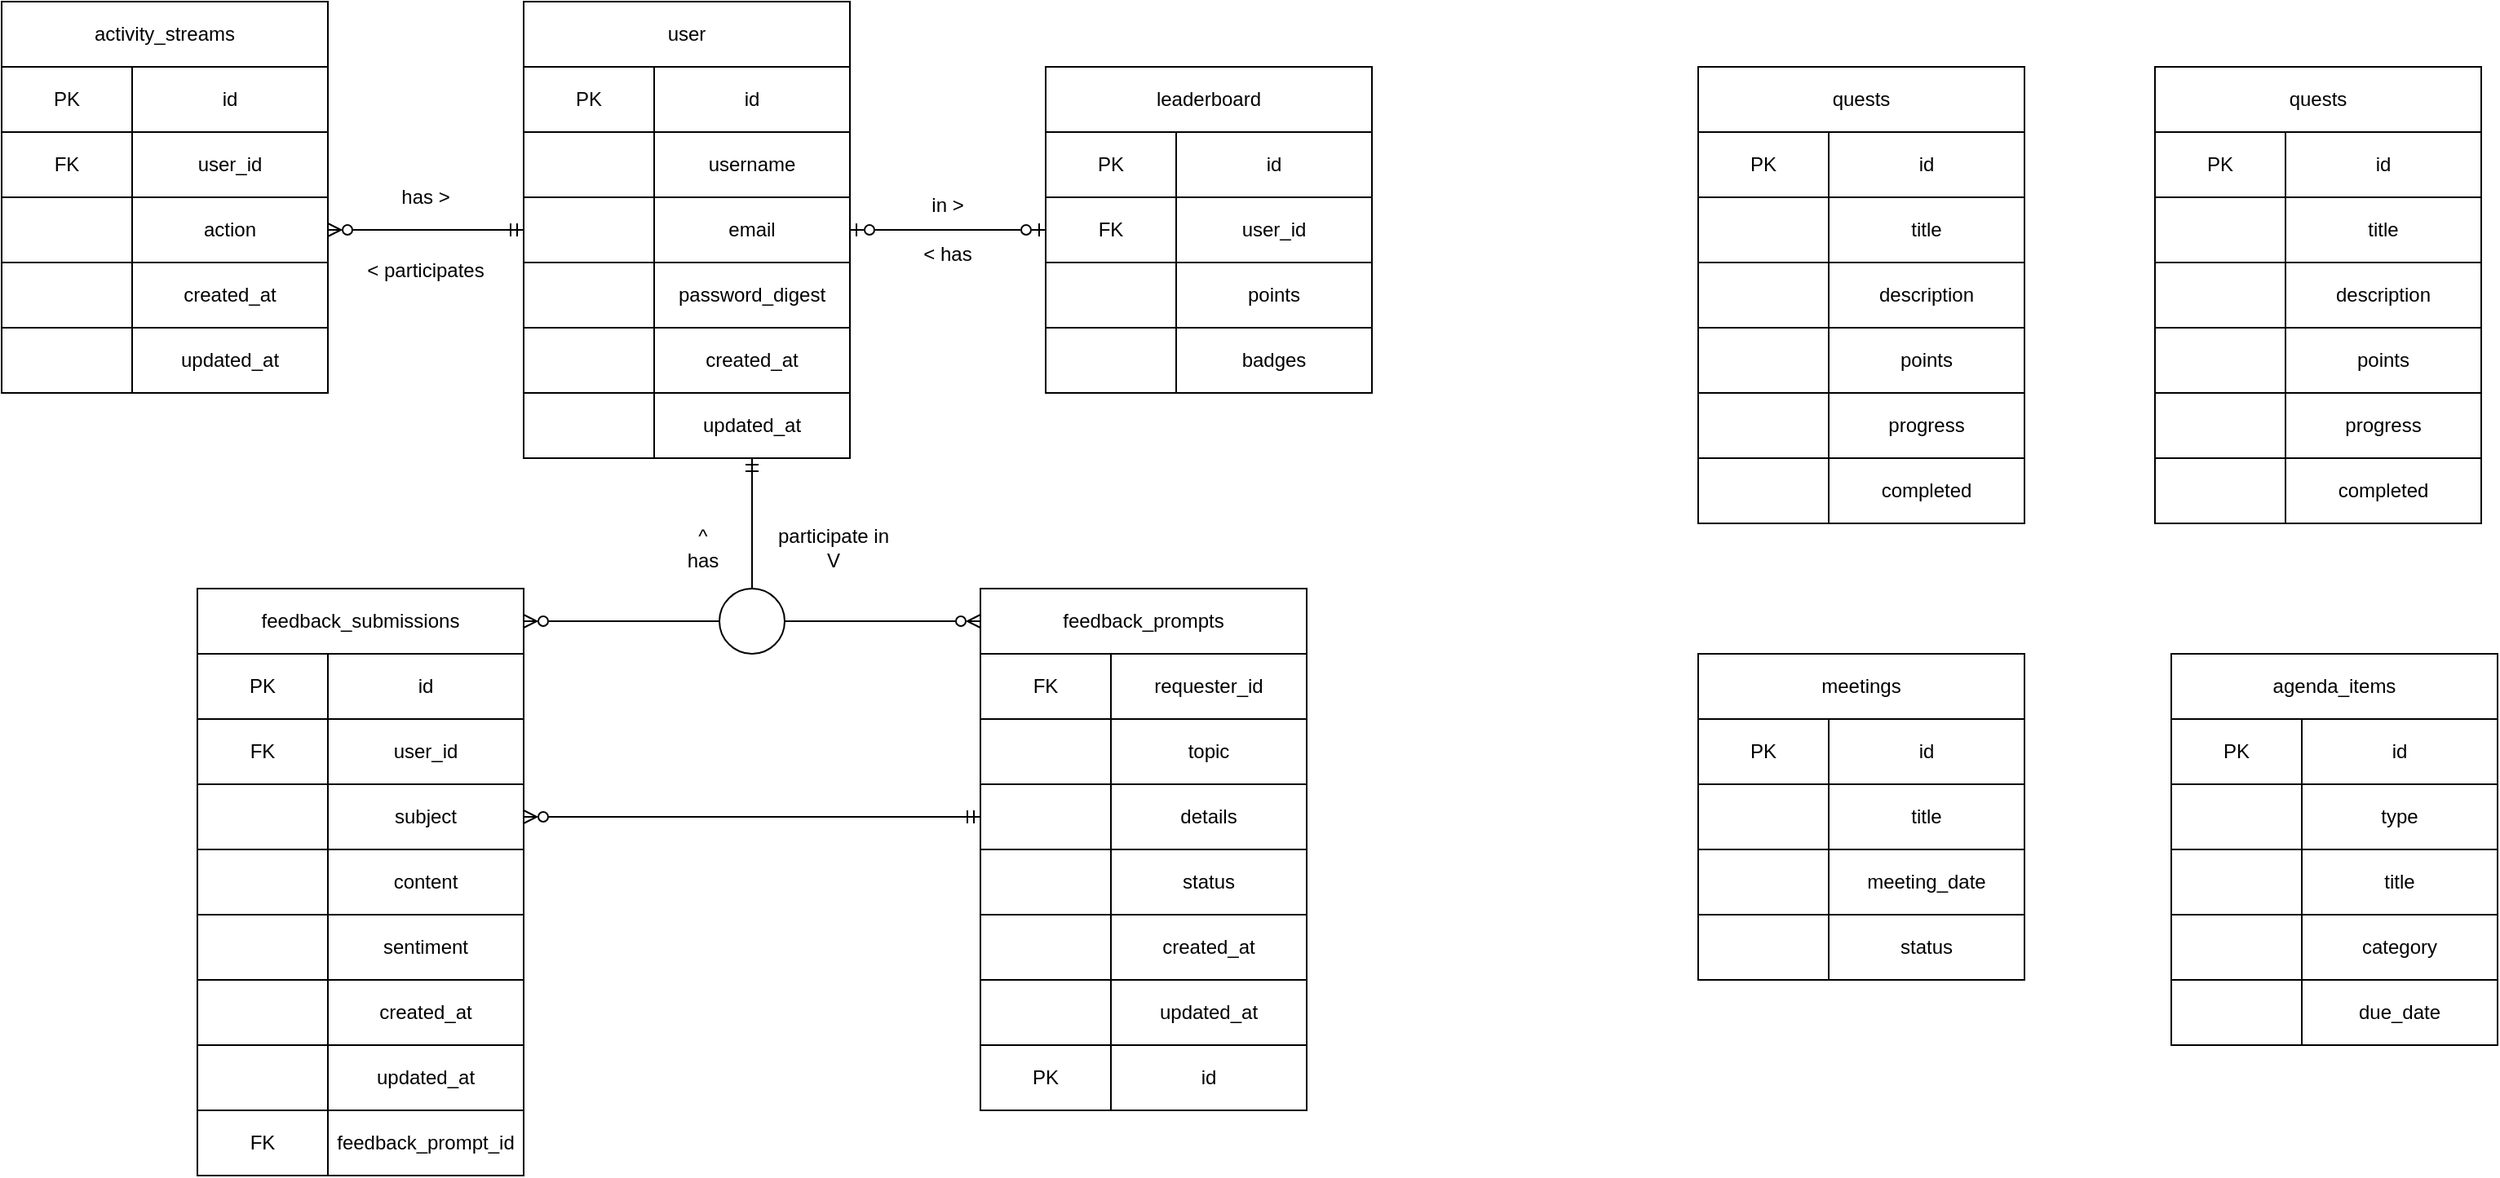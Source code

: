 <mxfile version="28.1.2">
  <diagram name="Page-1" id="oar3WA4TJ04RxiswNMK3">
    <mxGraphModel dx="1426" dy="840" grid="1" gridSize="10" guides="1" tooltips="1" connect="1" arrows="1" fold="1" page="1" pageScale="1" pageWidth="850" pageHeight="1100" math="0" shadow="0">
      <root>
        <mxCell id="0" />
        <mxCell id="1" parent="0" />
        <mxCell id="I2Hw5kMmHwBx__Cgq72a-17" value="" style="group" parent="1" vertex="1" connectable="0">
          <mxGeometry x="320" y="160" width="200" height="280" as="geometry" />
        </mxCell>
        <mxCell id="I2Hw5kMmHwBx__Cgq72a-1" value="user" style="rounded=0;whiteSpace=wrap;html=1;fillColor=none;" parent="I2Hw5kMmHwBx__Cgq72a-17" vertex="1">
          <mxGeometry width="200" height="40" as="geometry" />
        </mxCell>
        <mxCell id="I2Hw5kMmHwBx__Cgq72a-2" value="id" style="rounded=0;whiteSpace=wrap;html=1;fillColor=none;" parent="I2Hw5kMmHwBx__Cgq72a-17" vertex="1">
          <mxGeometry x="80" y="40" width="120" height="40" as="geometry" />
        </mxCell>
        <mxCell id="I2Hw5kMmHwBx__Cgq72a-3" value="username" style="rounded=0;whiteSpace=wrap;html=1;fillColor=none;" parent="I2Hw5kMmHwBx__Cgq72a-17" vertex="1">
          <mxGeometry x="80" y="80" width="120" height="40" as="geometry" />
        </mxCell>
        <mxCell id="I2Hw5kMmHwBx__Cgq72a-4" value="email" style="rounded=0;whiteSpace=wrap;html=1;fillColor=none;" parent="I2Hw5kMmHwBx__Cgq72a-17" vertex="1">
          <mxGeometry x="80" y="120" width="120" height="40" as="geometry" />
        </mxCell>
        <mxCell id="I2Hw5kMmHwBx__Cgq72a-7" value="password_digest" style="rounded=0;whiteSpace=wrap;html=1;fillColor=none;" parent="I2Hw5kMmHwBx__Cgq72a-17" vertex="1">
          <mxGeometry x="80" y="160" width="120" height="40" as="geometry" />
        </mxCell>
        <mxCell id="I2Hw5kMmHwBx__Cgq72a-8" value="created_at" style="rounded=0;whiteSpace=wrap;html=1;fillColor=none;" parent="I2Hw5kMmHwBx__Cgq72a-17" vertex="1">
          <mxGeometry x="80" y="200" width="120" height="40" as="geometry" />
        </mxCell>
        <mxCell id="I2Hw5kMmHwBx__Cgq72a-9" value="updated_at" style="rounded=0;whiteSpace=wrap;html=1;fillColor=none;" parent="I2Hw5kMmHwBx__Cgq72a-17" vertex="1">
          <mxGeometry x="80" y="240" width="120" height="40" as="geometry" />
        </mxCell>
        <mxCell id="I2Hw5kMmHwBx__Cgq72a-11" value="PK" style="rounded=0;whiteSpace=wrap;html=1;fillColor=none;" parent="I2Hw5kMmHwBx__Cgq72a-17" vertex="1">
          <mxGeometry y="40" width="80" height="40" as="geometry" />
        </mxCell>
        <mxCell id="I2Hw5kMmHwBx__Cgq72a-12" value="" style="rounded=0;whiteSpace=wrap;html=1;fillColor=none;" parent="I2Hw5kMmHwBx__Cgq72a-17" vertex="1">
          <mxGeometry y="80" width="80" height="40" as="geometry" />
        </mxCell>
        <mxCell id="I2Hw5kMmHwBx__Cgq72a-13" value="" style="rounded=0;whiteSpace=wrap;html=1;fillColor=none;" parent="I2Hw5kMmHwBx__Cgq72a-17" vertex="1">
          <mxGeometry y="120" width="80" height="40" as="geometry" />
        </mxCell>
        <mxCell id="I2Hw5kMmHwBx__Cgq72a-14" value="" style="rounded=0;whiteSpace=wrap;html=1;fillColor=none;" parent="I2Hw5kMmHwBx__Cgq72a-17" vertex="1">
          <mxGeometry y="160" width="80" height="40" as="geometry" />
        </mxCell>
        <mxCell id="I2Hw5kMmHwBx__Cgq72a-15" value="" style="rounded=0;whiteSpace=wrap;html=1;fillColor=none;" parent="I2Hw5kMmHwBx__Cgq72a-17" vertex="1">
          <mxGeometry y="240" width="80" height="40" as="geometry" />
        </mxCell>
        <mxCell id="I2Hw5kMmHwBx__Cgq72a-16" value="" style="rounded=0;whiteSpace=wrap;html=1;fillColor=none;" parent="I2Hw5kMmHwBx__Cgq72a-17" vertex="1">
          <mxGeometry y="200" width="80" height="40" as="geometry" />
        </mxCell>
        <mxCell id="I2Hw5kMmHwBx__Cgq72a-50" value="" style="group" parent="1" vertex="1" connectable="0">
          <mxGeometry y="160" width="200" height="240" as="geometry" />
        </mxCell>
        <mxCell id="I2Hw5kMmHwBx__Cgq72a-37" value="activity_streams" style="rounded=0;whiteSpace=wrap;html=1;fillColor=none;" parent="I2Hw5kMmHwBx__Cgq72a-50" vertex="1">
          <mxGeometry width="200" height="40" as="geometry" />
        </mxCell>
        <mxCell id="I2Hw5kMmHwBx__Cgq72a-38" value="id" style="rounded=0;whiteSpace=wrap;html=1;fillColor=none;" parent="I2Hw5kMmHwBx__Cgq72a-50" vertex="1">
          <mxGeometry x="80" y="40" width="120" height="40" as="geometry" />
        </mxCell>
        <mxCell id="I2Hw5kMmHwBx__Cgq72a-39" value="user_id" style="rounded=0;whiteSpace=wrap;html=1;fillColor=none;" parent="I2Hw5kMmHwBx__Cgq72a-50" vertex="1">
          <mxGeometry x="80" y="80" width="120" height="40" as="geometry" />
        </mxCell>
        <mxCell id="I2Hw5kMmHwBx__Cgq72a-40" value="action" style="rounded=0;whiteSpace=wrap;html=1;fillColor=none;" parent="I2Hw5kMmHwBx__Cgq72a-50" vertex="1">
          <mxGeometry x="80" y="120" width="120" height="40" as="geometry" />
        </mxCell>
        <mxCell id="I2Hw5kMmHwBx__Cgq72a-42" value="created_at" style="rounded=0;whiteSpace=wrap;html=1;fillColor=none;" parent="I2Hw5kMmHwBx__Cgq72a-50" vertex="1">
          <mxGeometry x="80" y="160" width="120" height="40" as="geometry" />
        </mxCell>
        <mxCell id="I2Hw5kMmHwBx__Cgq72a-43" value="updated_at" style="rounded=0;whiteSpace=wrap;html=1;fillColor=none;" parent="I2Hw5kMmHwBx__Cgq72a-50" vertex="1">
          <mxGeometry x="80" y="200" width="120" height="40" as="geometry" />
        </mxCell>
        <mxCell id="I2Hw5kMmHwBx__Cgq72a-44" value="PK" style="rounded=0;whiteSpace=wrap;html=1;fillColor=none;" parent="I2Hw5kMmHwBx__Cgq72a-50" vertex="1">
          <mxGeometry y="40" width="80" height="40" as="geometry" />
        </mxCell>
        <mxCell id="I2Hw5kMmHwBx__Cgq72a-45" value="FK" style="rounded=0;whiteSpace=wrap;html=1;fillColor=none;" parent="I2Hw5kMmHwBx__Cgq72a-50" vertex="1">
          <mxGeometry y="80" width="80" height="40" as="geometry" />
        </mxCell>
        <mxCell id="I2Hw5kMmHwBx__Cgq72a-46" value="" style="rounded=0;whiteSpace=wrap;html=1;fillColor=none;" parent="I2Hw5kMmHwBx__Cgq72a-50" vertex="1">
          <mxGeometry y="120" width="80" height="40" as="geometry" />
        </mxCell>
        <mxCell id="I2Hw5kMmHwBx__Cgq72a-48" value="" style="rounded=0;whiteSpace=wrap;html=1;fillColor=none;" parent="I2Hw5kMmHwBx__Cgq72a-50" vertex="1">
          <mxGeometry y="200" width="80" height="40" as="geometry" />
        </mxCell>
        <mxCell id="I2Hw5kMmHwBx__Cgq72a-49" value="" style="rounded=0;whiteSpace=wrap;html=1;fillColor=none;" parent="I2Hw5kMmHwBx__Cgq72a-50" vertex="1">
          <mxGeometry y="160" width="80" height="40" as="geometry" />
        </mxCell>
        <mxCell id="I2Hw5kMmHwBx__Cgq72a-63" value="" style="group" parent="1" vertex="1" connectable="0">
          <mxGeometry x="640" y="200" width="200" height="200" as="geometry" />
        </mxCell>
        <mxCell id="I2Hw5kMmHwBx__Cgq72a-52" value="leaderboard" style="rounded=0;whiteSpace=wrap;html=1;fillColor=none;container=0;" parent="I2Hw5kMmHwBx__Cgq72a-63" vertex="1">
          <mxGeometry width="200" height="40" as="geometry" />
        </mxCell>
        <mxCell id="I2Hw5kMmHwBx__Cgq72a-53" value="id" style="rounded=0;whiteSpace=wrap;html=1;fillColor=none;container=0;" parent="I2Hw5kMmHwBx__Cgq72a-63" vertex="1">
          <mxGeometry x="80" y="40" width="120" height="40" as="geometry" />
        </mxCell>
        <mxCell id="I2Hw5kMmHwBx__Cgq72a-54" value="user_id" style="rounded=0;whiteSpace=wrap;html=1;fillColor=none;container=0;" parent="I2Hw5kMmHwBx__Cgq72a-63" vertex="1">
          <mxGeometry x="80" y="80" width="120" height="40" as="geometry" />
        </mxCell>
        <mxCell id="I2Hw5kMmHwBx__Cgq72a-55" value="points" style="rounded=0;whiteSpace=wrap;html=1;fillColor=none;container=0;" parent="I2Hw5kMmHwBx__Cgq72a-63" vertex="1">
          <mxGeometry x="80" y="120" width="120" height="40" as="geometry" />
        </mxCell>
        <mxCell id="I2Hw5kMmHwBx__Cgq72a-56" value="badges" style="rounded=0;whiteSpace=wrap;html=1;fillColor=none;container=0;" parent="I2Hw5kMmHwBx__Cgq72a-63" vertex="1">
          <mxGeometry x="80" y="160" width="120" height="40" as="geometry" />
        </mxCell>
        <mxCell id="I2Hw5kMmHwBx__Cgq72a-58" value="PK" style="rounded=0;whiteSpace=wrap;html=1;fillColor=none;container=0;" parent="I2Hw5kMmHwBx__Cgq72a-63" vertex="1">
          <mxGeometry y="40" width="80" height="40" as="geometry" />
        </mxCell>
        <mxCell id="I2Hw5kMmHwBx__Cgq72a-59" value="FK" style="rounded=0;whiteSpace=wrap;html=1;fillColor=none;container=0;" parent="I2Hw5kMmHwBx__Cgq72a-63" vertex="1">
          <mxGeometry y="80" width="80" height="40" as="geometry" />
        </mxCell>
        <mxCell id="I2Hw5kMmHwBx__Cgq72a-60" value="" style="rounded=0;whiteSpace=wrap;html=1;fillColor=none;container=0;" parent="I2Hw5kMmHwBx__Cgq72a-63" vertex="1">
          <mxGeometry y="120" width="80" height="40" as="geometry" />
        </mxCell>
        <mxCell id="I2Hw5kMmHwBx__Cgq72a-62" value="" style="rounded=0;whiteSpace=wrap;html=1;fillColor=none;container=0;" parent="I2Hw5kMmHwBx__Cgq72a-63" vertex="1">
          <mxGeometry y="160" width="80" height="40" as="geometry" />
        </mxCell>
        <mxCell id="I2Hw5kMmHwBx__Cgq72a-80" value="" style="group" parent="1" vertex="1" connectable="0">
          <mxGeometry x="1040" y="200" width="200" height="280" as="geometry" />
        </mxCell>
        <mxCell id="I2Hw5kMmHwBx__Cgq72a-65" value="quests" style="rounded=0;whiteSpace=wrap;html=1;fillColor=none;container=0;" parent="I2Hw5kMmHwBx__Cgq72a-80" vertex="1">
          <mxGeometry width="200" height="40" as="geometry" />
        </mxCell>
        <mxCell id="I2Hw5kMmHwBx__Cgq72a-66" value="id" style="rounded=0;whiteSpace=wrap;html=1;fillColor=none;container=0;" parent="I2Hw5kMmHwBx__Cgq72a-80" vertex="1">
          <mxGeometry x="80" y="40" width="120" height="40" as="geometry" />
        </mxCell>
        <mxCell id="I2Hw5kMmHwBx__Cgq72a-67" value="title" style="rounded=0;whiteSpace=wrap;html=1;fillColor=none;container=0;" parent="I2Hw5kMmHwBx__Cgq72a-80" vertex="1">
          <mxGeometry x="80" y="80" width="120" height="40" as="geometry" />
        </mxCell>
        <mxCell id="I2Hw5kMmHwBx__Cgq72a-68" value="description" style="rounded=0;whiteSpace=wrap;html=1;fillColor=none;container=0;" parent="I2Hw5kMmHwBx__Cgq72a-80" vertex="1">
          <mxGeometry x="80" y="120" width="120" height="40" as="geometry" />
        </mxCell>
        <mxCell id="I2Hw5kMmHwBx__Cgq72a-69" value="points" style="rounded=0;whiteSpace=wrap;html=1;fillColor=none;container=0;" parent="I2Hw5kMmHwBx__Cgq72a-80" vertex="1">
          <mxGeometry x="80" y="160" width="120" height="40" as="geometry" />
        </mxCell>
        <mxCell id="I2Hw5kMmHwBx__Cgq72a-70" value="PK" style="rounded=0;whiteSpace=wrap;html=1;fillColor=none;container=0;" parent="I2Hw5kMmHwBx__Cgq72a-80" vertex="1">
          <mxGeometry y="40" width="80" height="40" as="geometry" />
        </mxCell>
        <mxCell id="I2Hw5kMmHwBx__Cgq72a-71" value="" style="rounded=0;whiteSpace=wrap;html=1;fillColor=none;container=0;" parent="I2Hw5kMmHwBx__Cgq72a-80" vertex="1">
          <mxGeometry y="80" width="80" height="40" as="geometry" />
        </mxCell>
        <mxCell id="I2Hw5kMmHwBx__Cgq72a-72" value="" style="rounded=0;whiteSpace=wrap;html=1;fillColor=none;container=0;" parent="I2Hw5kMmHwBx__Cgq72a-80" vertex="1">
          <mxGeometry y="120" width="80" height="40" as="geometry" />
        </mxCell>
        <mxCell id="I2Hw5kMmHwBx__Cgq72a-73" value="" style="rounded=0;whiteSpace=wrap;html=1;fillColor=none;container=0;" parent="I2Hw5kMmHwBx__Cgq72a-80" vertex="1">
          <mxGeometry y="160" width="80" height="40" as="geometry" />
        </mxCell>
        <mxCell id="I2Hw5kMmHwBx__Cgq72a-74" value="progress" style="rounded=0;whiteSpace=wrap;html=1;fillColor=none;container=0;" parent="I2Hw5kMmHwBx__Cgq72a-80" vertex="1">
          <mxGeometry x="80" y="200" width="120" height="40" as="geometry" />
        </mxCell>
        <mxCell id="I2Hw5kMmHwBx__Cgq72a-75" value="" style="rounded=0;whiteSpace=wrap;html=1;fillColor=none;container=0;" parent="I2Hw5kMmHwBx__Cgq72a-80" vertex="1">
          <mxGeometry y="200" width="80" height="40" as="geometry" />
        </mxCell>
        <mxCell id="I2Hw5kMmHwBx__Cgq72a-78" value="completed" style="rounded=0;whiteSpace=wrap;html=1;fillColor=none;container=0;" parent="I2Hw5kMmHwBx__Cgq72a-80" vertex="1">
          <mxGeometry x="80" y="240" width="120" height="40" as="geometry" />
        </mxCell>
        <mxCell id="I2Hw5kMmHwBx__Cgq72a-79" value="" style="rounded=0;whiteSpace=wrap;html=1;fillColor=none;container=0;" parent="I2Hw5kMmHwBx__Cgq72a-80" vertex="1">
          <mxGeometry y="240" width="80" height="40" as="geometry" />
        </mxCell>
        <mxCell id="I2Hw5kMmHwBx__Cgq72a-107" value="" style="group" parent="1" vertex="1" connectable="0">
          <mxGeometry x="1330" y="560" width="200" height="240" as="geometry" />
        </mxCell>
        <mxCell id="I2Hw5kMmHwBx__Cgq72a-82" value="agenda_items" style="rounded=0;whiteSpace=wrap;html=1;fillColor=none;container=0;" parent="I2Hw5kMmHwBx__Cgq72a-107" vertex="1">
          <mxGeometry width="200" height="40" as="geometry" />
        </mxCell>
        <mxCell id="I2Hw5kMmHwBx__Cgq72a-83" value="id" style="rounded=0;whiteSpace=wrap;html=1;fillColor=none;container=0;" parent="I2Hw5kMmHwBx__Cgq72a-107" vertex="1">
          <mxGeometry x="80" y="40" width="120" height="40" as="geometry" />
        </mxCell>
        <mxCell id="I2Hw5kMmHwBx__Cgq72a-84" value="type" style="rounded=0;whiteSpace=wrap;html=1;fillColor=none;container=0;" parent="I2Hw5kMmHwBx__Cgq72a-107" vertex="1">
          <mxGeometry x="80" y="80" width="120" height="40" as="geometry" />
        </mxCell>
        <mxCell id="I2Hw5kMmHwBx__Cgq72a-85" value="title" style="rounded=0;whiteSpace=wrap;html=1;fillColor=none;container=0;" parent="I2Hw5kMmHwBx__Cgq72a-107" vertex="1">
          <mxGeometry x="80" y="120" width="120" height="40" as="geometry" />
        </mxCell>
        <mxCell id="I2Hw5kMmHwBx__Cgq72a-86" value="category" style="rounded=0;whiteSpace=wrap;html=1;fillColor=none;container=0;" parent="I2Hw5kMmHwBx__Cgq72a-107" vertex="1">
          <mxGeometry x="80" y="160" width="120" height="40" as="geometry" />
        </mxCell>
        <mxCell id="I2Hw5kMmHwBx__Cgq72a-87" value="PK" style="rounded=0;whiteSpace=wrap;html=1;fillColor=none;container=0;" parent="I2Hw5kMmHwBx__Cgq72a-107" vertex="1">
          <mxGeometry y="40" width="80" height="40" as="geometry" />
        </mxCell>
        <mxCell id="I2Hw5kMmHwBx__Cgq72a-88" value="" style="rounded=0;whiteSpace=wrap;html=1;fillColor=none;container=0;" parent="I2Hw5kMmHwBx__Cgq72a-107" vertex="1">
          <mxGeometry y="80" width="80" height="40" as="geometry" />
        </mxCell>
        <mxCell id="I2Hw5kMmHwBx__Cgq72a-89" value="" style="rounded=0;whiteSpace=wrap;html=1;fillColor=none;container=0;" parent="I2Hw5kMmHwBx__Cgq72a-107" vertex="1">
          <mxGeometry y="120" width="80" height="40" as="geometry" />
        </mxCell>
        <mxCell id="I2Hw5kMmHwBx__Cgq72a-90" value="" style="rounded=0;whiteSpace=wrap;html=1;fillColor=none;container=0;" parent="I2Hw5kMmHwBx__Cgq72a-107" vertex="1">
          <mxGeometry y="160" width="80" height="40" as="geometry" />
        </mxCell>
        <mxCell id="I2Hw5kMmHwBx__Cgq72a-91" value="due_date" style="rounded=0;whiteSpace=wrap;html=1;fillColor=none;container=0;" parent="I2Hw5kMmHwBx__Cgq72a-107" vertex="1">
          <mxGeometry x="80" y="200" width="120" height="40" as="geometry" />
        </mxCell>
        <mxCell id="I2Hw5kMmHwBx__Cgq72a-92" value="" style="rounded=0;whiteSpace=wrap;html=1;fillColor=none;container=0;" parent="I2Hw5kMmHwBx__Cgq72a-107" vertex="1">
          <mxGeometry y="200" width="80" height="40" as="geometry" />
        </mxCell>
        <mxCell id="I2Hw5kMmHwBx__Cgq72a-120" value="" style="group" parent="1" vertex="1" connectable="0">
          <mxGeometry x="1040" y="560" width="200" height="200" as="geometry" />
        </mxCell>
        <mxCell id="I2Hw5kMmHwBx__Cgq72a-109" value="meetings" style="rounded=0;whiteSpace=wrap;html=1;fillColor=none;container=0;movable=1;resizable=1;rotatable=1;deletable=1;editable=1;locked=0;connectable=1;" parent="I2Hw5kMmHwBx__Cgq72a-120" vertex="1">
          <mxGeometry width="200" height="40" as="geometry" />
        </mxCell>
        <mxCell id="I2Hw5kMmHwBx__Cgq72a-110" value="id" style="rounded=0;whiteSpace=wrap;html=1;fillColor=none;container=0;movable=1;resizable=1;rotatable=1;deletable=1;editable=1;locked=0;connectable=1;" parent="I2Hw5kMmHwBx__Cgq72a-120" vertex="1">
          <mxGeometry x="80" y="40" width="120" height="40" as="geometry" />
        </mxCell>
        <mxCell id="I2Hw5kMmHwBx__Cgq72a-111" value="title" style="rounded=0;whiteSpace=wrap;html=1;fillColor=none;container=0;movable=1;resizable=1;rotatable=1;deletable=1;editable=1;locked=0;connectable=1;" parent="I2Hw5kMmHwBx__Cgq72a-120" vertex="1">
          <mxGeometry x="80" y="80" width="120" height="40" as="geometry" />
        </mxCell>
        <mxCell id="I2Hw5kMmHwBx__Cgq72a-112" value="meeting_date" style="rounded=0;whiteSpace=wrap;html=1;fillColor=none;container=0;movable=1;resizable=1;rotatable=1;deletable=1;editable=1;locked=0;connectable=1;" parent="I2Hw5kMmHwBx__Cgq72a-120" vertex="1">
          <mxGeometry x="80" y="120" width="120" height="40" as="geometry" />
        </mxCell>
        <mxCell id="I2Hw5kMmHwBx__Cgq72a-113" value="status" style="rounded=0;whiteSpace=wrap;html=1;fillColor=none;container=0;movable=1;resizable=1;rotatable=1;deletable=1;editable=1;locked=0;connectable=1;" parent="I2Hw5kMmHwBx__Cgq72a-120" vertex="1">
          <mxGeometry x="80" y="160" width="120" height="40" as="geometry" />
        </mxCell>
        <mxCell id="I2Hw5kMmHwBx__Cgq72a-114" value="PK" style="rounded=0;whiteSpace=wrap;html=1;fillColor=none;container=0;movable=1;resizable=1;rotatable=1;deletable=1;editable=1;locked=0;connectable=1;" parent="I2Hw5kMmHwBx__Cgq72a-120" vertex="1">
          <mxGeometry y="40" width="80" height="40" as="geometry" />
        </mxCell>
        <mxCell id="I2Hw5kMmHwBx__Cgq72a-115" value="" style="rounded=0;whiteSpace=wrap;html=1;fillColor=none;container=0;movable=1;resizable=1;rotatable=1;deletable=1;editable=1;locked=0;connectable=1;" parent="I2Hw5kMmHwBx__Cgq72a-120" vertex="1">
          <mxGeometry y="80" width="80" height="40" as="geometry" />
        </mxCell>
        <mxCell id="I2Hw5kMmHwBx__Cgq72a-116" value="" style="rounded=0;whiteSpace=wrap;html=1;fillColor=none;container=0;movable=1;resizable=1;rotatable=1;deletable=1;editable=1;locked=0;connectable=1;" parent="I2Hw5kMmHwBx__Cgq72a-120" vertex="1">
          <mxGeometry y="120" width="80" height="40" as="geometry" />
        </mxCell>
        <mxCell id="I2Hw5kMmHwBx__Cgq72a-117" value="" style="rounded=0;whiteSpace=wrap;html=1;fillColor=none;container=0;movable=1;resizable=1;rotatable=1;deletable=1;editable=1;locked=0;connectable=1;" parent="I2Hw5kMmHwBx__Cgq72a-120" vertex="1">
          <mxGeometry y="160" width="80" height="40" as="geometry" />
        </mxCell>
        <mxCell id="I2Hw5kMmHwBx__Cgq72a-123" style="edgeStyle=orthogonalEdgeStyle;rounded=0;orthogonalLoop=1;jettySize=auto;html=1;entryX=0;entryY=0.5;entryDx=0;entryDy=0;fontFamily=Helvetica;fontSize=12;fontColor=default;endArrow=ERzeroToOne;endFill=0;startArrow=ERzeroToOne;startFill=0;" parent="1" source="I2Hw5kMmHwBx__Cgq72a-4" target="I2Hw5kMmHwBx__Cgq72a-59" edge="1">
          <mxGeometry relative="1" as="geometry" />
        </mxCell>
        <mxCell id="I2Hw5kMmHwBx__Cgq72a-124" value="in &amp;gt;" style="text;html=1;align=center;verticalAlign=middle;whiteSpace=wrap;rounded=0;fontFamily=Helvetica;fontSize=12;fontColor=default;" parent="1" vertex="1">
          <mxGeometry x="550" y="270" width="60" height="30" as="geometry" />
        </mxCell>
        <mxCell id="I2Hw5kMmHwBx__Cgq72a-125" value="&amp;lt; has" style="text;html=1;align=center;verticalAlign=middle;whiteSpace=wrap;rounded=0;fontFamily=Helvetica;fontSize=12;fontColor=default;" parent="1" vertex="1">
          <mxGeometry x="550" y="300" width="60" height="30" as="geometry" />
        </mxCell>
        <mxCell id="I2Hw5kMmHwBx__Cgq72a-127" value="" style="edgeStyle=orthogonalEdgeStyle;rounded=0;orthogonalLoop=1;jettySize=auto;html=1;fontFamily=Helvetica;fontSize=12;fontColor=default;endArrow=ERzeroToMany;endFill=0;startArrow=ERmandOne;startFill=0;" parent="1" source="I2Hw5kMmHwBx__Cgq72a-9" target="I2Hw5kMmHwBx__Cgq72a-19" edge="1">
          <mxGeometry relative="1" as="geometry">
            <Array as="points">
              <mxPoint x="460" y="540" />
            </Array>
          </mxGeometry>
        </mxCell>
        <mxCell id="I2Hw5kMmHwBx__Cgq72a-128" value="participate in&lt;div&gt;V&lt;/div&gt;" style="text;html=1;align=center;verticalAlign=middle;whiteSpace=wrap;rounded=0;fontFamily=Helvetica;fontSize=12;fontColor=default;" parent="1" vertex="1">
          <mxGeometry x="460" y="480" width="100" height="30" as="geometry" />
        </mxCell>
        <mxCell id="I2Hw5kMmHwBx__Cgq72a-129" value="^&lt;div&gt;has&lt;/div&gt;" style="text;html=1;align=center;verticalAlign=middle;whiteSpace=wrap;rounded=0;fontFamily=Helvetica;fontSize=12;fontColor=default;" parent="1" vertex="1">
          <mxGeometry x="380" y="480" width="100" height="30" as="geometry" />
        </mxCell>
        <mxCell id="I2Hw5kMmHwBx__Cgq72a-130" style="edgeStyle=orthogonalEdgeStyle;rounded=0;orthogonalLoop=1;jettySize=auto;html=1;entryX=0;entryY=0.5;entryDx=0;entryDy=0;fontFamily=Helvetica;fontSize=12;fontColor=default;endArrow=ERmandOne;endFill=0;startArrow=ERzeroToMany;startFill=0;" parent="1" source="I2Hw5kMmHwBx__Cgq72a-40" target="I2Hw5kMmHwBx__Cgq72a-13" edge="1">
          <mxGeometry relative="1" as="geometry" />
        </mxCell>
        <mxCell id="I2Hw5kMmHwBx__Cgq72a-131" value="has &amp;gt;" style="text;html=1;align=center;verticalAlign=middle;whiteSpace=wrap;rounded=0;fontFamily=Helvetica;fontSize=12;fontColor=default;" parent="1" vertex="1">
          <mxGeometry x="230" y="265" width="60" height="30" as="geometry" />
        </mxCell>
        <mxCell id="I2Hw5kMmHwBx__Cgq72a-132" value="&amp;lt; participates" style="text;html=1;align=center;verticalAlign=middle;whiteSpace=wrap;rounded=0;fontFamily=Helvetica;fontSize=12;fontColor=default;" parent="1" vertex="1">
          <mxGeometry x="210" y="310" width="100" height="30" as="geometry" />
        </mxCell>
        <mxCell id="I2Hw5kMmHwBx__Cgq72a-133" value="" style="group" parent="1" vertex="1" connectable="0">
          <mxGeometry x="1320" y="200" width="200" height="280" as="geometry" />
        </mxCell>
        <mxCell id="I2Hw5kMmHwBx__Cgq72a-134" value="quests" style="rounded=0;whiteSpace=wrap;html=1;fillColor=none;container=0;" parent="I2Hw5kMmHwBx__Cgq72a-133" vertex="1">
          <mxGeometry width="200" height="40" as="geometry" />
        </mxCell>
        <mxCell id="I2Hw5kMmHwBx__Cgq72a-135" value="id" style="rounded=0;whiteSpace=wrap;html=1;fillColor=none;container=0;" parent="I2Hw5kMmHwBx__Cgq72a-133" vertex="1">
          <mxGeometry x="80" y="40" width="120" height="40" as="geometry" />
        </mxCell>
        <mxCell id="I2Hw5kMmHwBx__Cgq72a-136" value="title" style="rounded=0;whiteSpace=wrap;html=1;fillColor=none;container=0;" parent="I2Hw5kMmHwBx__Cgq72a-133" vertex="1">
          <mxGeometry x="80" y="80" width="120" height="40" as="geometry" />
        </mxCell>
        <mxCell id="I2Hw5kMmHwBx__Cgq72a-137" value="description" style="rounded=0;whiteSpace=wrap;html=1;fillColor=none;container=0;" parent="I2Hw5kMmHwBx__Cgq72a-133" vertex="1">
          <mxGeometry x="80" y="120" width="120" height="40" as="geometry" />
        </mxCell>
        <mxCell id="I2Hw5kMmHwBx__Cgq72a-138" value="points" style="rounded=0;whiteSpace=wrap;html=1;fillColor=none;container=0;" parent="I2Hw5kMmHwBx__Cgq72a-133" vertex="1">
          <mxGeometry x="80" y="160" width="120" height="40" as="geometry" />
        </mxCell>
        <mxCell id="I2Hw5kMmHwBx__Cgq72a-139" value="PK" style="rounded=0;whiteSpace=wrap;html=1;fillColor=none;container=0;" parent="I2Hw5kMmHwBx__Cgq72a-133" vertex="1">
          <mxGeometry y="40" width="80" height="40" as="geometry" />
        </mxCell>
        <mxCell id="I2Hw5kMmHwBx__Cgq72a-140" value="" style="rounded=0;whiteSpace=wrap;html=1;fillColor=none;container=0;" parent="I2Hw5kMmHwBx__Cgq72a-133" vertex="1">
          <mxGeometry y="80" width="80" height="40" as="geometry" />
        </mxCell>
        <mxCell id="I2Hw5kMmHwBx__Cgq72a-141" value="" style="rounded=0;whiteSpace=wrap;html=1;fillColor=none;container=0;" parent="I2Hw5kMmHwBx__Cgq72a-133" vertex="1">
          <mxGeometry y="120" width="80" height="40" as="geometry" />
        </mxCell>
        <mxCell id="I2Hw5kMmHwBx__Cgq72a-142" value="" style="rounded=0;whiteSpace=wrap;html=1;fillColor=none;container=0;" parent="I2Hw5kMmHwBx__Cgq72a-133" vertex="1">
          <mxGeometry y="160" width="80" height="40" as="geometry" />
        </mxCell>
        <mxCell id="I2Hw5kMmHwBx__Cgq72a-143" value="progress" style="rounded=0;whiteSpace=wrap;html=1;fillColor=none;container=0;" parent="I2Hw5kMmHwBx__Cgq72a-133" vertex="1">
          <mxGeometry x="80" y="200" width="120" height="40" as="geometry" />
        </mxCell>
        <mxCell id="I2Hw5kMmHwBx__Cgq72a-144" value="" style="rounded=0;whiteSpace=wrap;html=1;fillColor=none;container=0;" parent="I2Hw5kMmHwBx__Cgq72a-133" vertex="1">
          <mxGeometry y="200" width="80" height="40" as="geometry" />
        </mxCell>
        <mxCell id="I2Hw5kMmHwBx__Cgq72a-145" value="completed" style="rounded=0;whiteSpace=wrap;html=1;fillColor=none;container=0;" parent="I2Hw5kMmHwBx__Cgq72a-133" vertex="1">
          <mxGeometry x="80" y="240" width="120" height="40" as="geometry" />
        </mxCell>
        <mxCell id="I2Hw5kMmHwBx__Cgq72a-146" value="" style="rounded=0;whiteSpace=wrap;html=1;fillColor=none;container=0;" parent="I2Hw5kMmHwBx__Cgq72a-133" vertex="1">
          <mxGeometry y="240" width="80" height="40" as="geometry" />
        </mxCell>
        <mxCell id="SbIppSOkZ8ag6pkoy6vN-17" style="edgeStyle=orthogonalEdgeStyle;rounded=0;orthogonalLoop=1;jettySize=auto;html=1;endArrow=none;endFill=0;startArrow=ERzeroToMany;startFill=0;" edge="1" parent="1" source="SbIppSOkZ8ag6pkoy6vN-2">
          <mxGeometry relative="1" as="geometry">
            <mxPoint x="460" y="540" as="targetPoint" />
          </mxGeometry>
        </mxCell>
        <mxCell id="SbIppSOkZ8ag6pkoy6vN-19" value="" style="ellipse;whiteSpace=wrap;html=1;" vertex="1" parent="1">
          <mxGeometry x="440" y="520" width="40" height="40" as="geometry" />
        </mxCell>
        <mxCell id="SbIppSOkZ8ag6pkoy6vN-22" style="edgeStyle=orthogonalEdgeStyle;rounded=0;orthogonalLoop=1;jettySize=auto;html=1;entryX=0;entryY=0.5;entryDx=0;entryDy=0;endArrow=ERmandOne;endFill=0;startArrow=ERzeroToMany;startFill=0;" edge="1" parent="1" source="I2Hw5kMmHwBx__Cgq72a-22" target="SbIppSOkZ8ag6pkoy6vN-11">
          <mxGeometry relative="1" as="geometry" />
        </mxCell>
        <mxCell id="I2Hw5kMmHwBx__Cgq72a-19" value="feedback_submissions" style="rounded=0;whiteSpace=wrap;html=1;fillColor=none;" parent="1" vertex="1">
          <mxGeometry x="120" y="520" width="200" height="40" as="geometry" />
        </mxCell>
        <mxCell id="I2Hw5kMmHwBx__Cgq72a-20" value="id" style="rounded=0;whiteSpace=wrap;html=1;fillColor=none;" parent="1" vertex="1">
          <mxGeometry x="200" y="560" width="120" height="40" as="geometry" />
        </mxCell>
        <mxCell id="I2Hw5kMmHwBx__Cgq72a-21" value="user_id" style="rounded=0;whiteSpace=wrap;html=1;fillColor=none;" parent="1" vertex="1">
          <mxGeometry x="200" y="600" width="120" height="40" as="geometry" />
        </mxCell>
        <mxCell id="I2Hw5kMmHwBx__Cgq72a-22" value="subject" style="rounded=0;whiteSpace=wrap;html=1;fillColor=none;" parent="1" vertex="1">
          <mxGeometry x="200" y="640" width="120" height="40" as="geometry" />
        </mxCell>
        <mxCell id="I2Hw5kMmHwBx__Cgq72a-23" value="content" style="rounded=0;whiteSpace=wrap;html=1;fillColor=none;" parent="1" vertex="1">
          <mxGeometry x="200" y="680" width="120" height="40" as="geometry" />
        </mxCell>
        <mxCell id="I2Hw5kMmHwBx__Cgq72a-24" value="created_at" style="rounded=0;whiteSpace=wrap;html=1;fillColor=none;" parent="1" vertex="1">
          <mxGeometry x="200" y="760" width="120" height="40" as="geometry" />
        </mxCell>
        <mxCell id="I2Hw5kMmHwBx__Cgq72a-25" value="updated_at" style="rounded=0;whiteSpace=wrap;html=1;fillColor=none;" parent="1" vertex="1">
          <mxGeometry x="200" y="800" width="120" height="40" as="geometry" />
        </mxCell>
        <mxCell id="I2Hw5kMmHwBx__Cgq72a-26" value="PK" style="rounded=0;whiteSpace=wrap;html=1;fillColor=none;" parent="1" vertex="1">
          <mxGeometry x="120" y="560" width="80" height="40" as="geometry" />
        </mxCell>
        <mxCell id="I2Hw5kMmHwBx__Cgq72a-27" value="FK" style="rounded=0;whiteSpace=wrap;html=1;fillColor=none;" parent="1" vertex="1">
          <mxGeometry x="120" y="600" width="80" height="40" as="geometry" />
        </mxCell>
        <mxCell id="I2Hw5kMmHwBx__Cgq72a-28" value="" style="rounded=0;whiteSpace=wrap;html=1;fillColor=none;" parent="1" vertex="1">
          <mxGeometry x="120" y="640" width="80" height="40" as="geometry" />
        </mxCell>
        <mxCell id="I2Hw5kMmHwBx__Cgq72a-29" value="" style="rounded=0;whiteSpace=wrap;html=1;fillColor=none;" parent="1" vertex="1">
          <mxGeometry x="120" y="680" width="80" height="40" as="geometry" />
        </mxCell>
        <mxCell id="I2Hw5kMmHwBx__Cgq72a-30" value="" style="rounded=0;whiteSpace=wrap;html=1;fillColor=none;" parent="1" vertex="1">
          <mxGeometry x="120" y="800" width="80" height="40" as="geometry" />
        </mxCell>
        <mxCell id="I2Hw5kMmHwBx__Cgq72a-31" value="" style="rounded=0;whiteSpace=wrap;html=1;fillColor=none;" parent="1" vertex="1">
          <mxGeometry x="120" y="760" width="80" height="40" as="geometry" />
        </mxCell>
        <mxCell id="I2Hw5kMmHwBx__Cgq72a-33" value="sentiment" style="rounded=0;whiteSpace=wrap;html=1;fillColor=none;" parent="1" vertex="1">
          <mxGeometry x="200" y="720" width="120" height="40" as="geometry" />
        </mxCell>
        <mxCell id="I2Hw5kMmHwBx__Cgq72a-34" value="" style="rounded=0;whiteSpace=wrap;html=1;fillColor=none;" parent="1" vertex="1">
          <mxGeometry x="120" y="720" width="80" height="40" as="geometry" />
        </mxCell>
        <mxCell id="SbIppSOkZ8ag6pkoy6vN-23" value="feedback_prompt_id" style="rounded=0;whiteSpace=wrap;html=1;fillColor=none;" vertex="1" parent="1">
          <mxGeometry x="200" y="840" width="120" height="40" as="geometry" />
        </mxCell>
        <mxCell id="SbIppSOkZ8ag6pkoy6vN-24" value="FK" style="rounded=0;whiteSpace=wrap;html=1;fillColor=none;" vertex="1" parent="1">
          <mxGeometry x="120" y="840" width="80" height="40" as="geometry" />
        </mxCell>
        <mxCell id="SbIppSOkZ8ag6pkoy6vN-28" value="" style="group" vertex="1" connectable="0" parent="1">
          <mxGeometry x="600" y="520" width="200" height="320" as="geometry" />
        </mxCell>
        <mxCell id="SbIppSOkZ8ag6pkoy6vN-2" value="feedback_prompts" style="rounded=0;whiteSpace=wrap;html=1;fillColor=none;" vertex="1" parent="SbIppSOkZ8ag6pkoy6vN-28">
          <mxGeometry width="200" height="40" as="geometry" />
        </mxCell>
        <mxCell id="SbIppSOkZ8ag6pkoy6vN-3" value="requester_id" style="rounded=0;whiteSpace=wrap;html=1;fillColor=none;" vertex="1" parent="SbIppSOkZ8ag6pkoy6vN-28">
          <mxGeometry x="80" y="40" width="120" height="40" as="geometry" />
        </mxCell>
        <mxCell id="SbIppSOkZ8ag6pkoy6vN-4" value="topic" style="rounded=0;whiteSpace=wrap;html=1;fillColor=none;" vertex="1" parent="SbIppSOkZ8ag6pkoy6vN-28">
          <mxGeometry x="80" y="80" width="120" height="40" as="geometry" />
        </mxCell>
        <mxCell id="SbIppSOkZ8ag6pkoy6vN-5" value="details" style="rounded=0;whiteSpace=wrap;html=1;fillColor=none;" vertex="1" parent="SbIppSOkZ8ag6pkoy6vN-28">
          <mxGeometry x="80" y="120" width="120" height="40" as="geometry" />
        </mxCell>
        <mxCell id="SbIppSOkZ8ag6pkoy6vN-6" value="status" style="rounded=0;whiteSpace=wrap;html=1;fillColor=none;" vertex="1" parent="SbIppSOkZ8ag6pkoy6vN-28">
          <mxGeometry x="80" y="160" width="120" height="40" as="geometry" />
        </mxCell>
        <mxCell id="SbIppSOkZ8ag6pkoy6vN-7" value="created_at" style="rounded=0;whiteSpace=wrap;html=1;fillColor=none;" vertex="1" parent="SbIppSOkZ8ag6pkoy6vN-28">
          <mxGeometry x="80" y="200" width="120" height="40" as="geometry" />
        </mxCell>
        <mxCell id="SbIppSOkZ8ag6pkoy6vN-8" value="updated_at" style="rounded=0;whiteSpace=wrap;html=1;fillColor=none;" vertex="1" parent="SbIppSOkZ8ag6pkoy6vN-28">
          <mxGeometry x="80" y="240" width="120" height="40" as="geometry" />
        </mxCell>
        <mxCell id="SbIppSOkZ8ag6pkoy6vN-9" value="FK" style="rounded=0;whiteSpace=wrap;html=1;fillColor=none;" vertex="1" parent="SbIppSOkZ8ag6pkoy6vN-28">
          <mxGeometry y="40" width="80" height="40" as="geometry" />
        </mxCell>
        <mxCell id="SbIppSOkZ8ag6pkoy6vN-10" value="" style="rounded=0;whiteSpace=wrap;html=1;fillColor=none;" vertex="1" parent="SbIppSOkZ8ag6pkoy6vN-28">
          <mxGeometry y="80" width="80" height="40" as="geometry" />
        </mxCell>
        <mxCell id="SbIppSOkZ8ag6pkoy6vN-11" value="" style="rounded=0;whiteSpace=wrap;html=1;fillColor=none;" vertex="1" parent="SbIppSOkZ8ag6pkoy6vN-28">
          <mxGeometry y="120" width="80" height="40" as="geometry" />
        </mxCell>
        <mxCell id="SbIppSOkZ8ag6pkoy6vN-12" value="" style="rounded=0;whiteSpace=wrap;html=1;fillColor=none;" vertex="1" parent="SbIppSOkZ8ag6pkoy6vN-28">
          <mxGeometry y="160" width="80" height="40" as="geometry" />
        </mxCell>
        <mxCell id="SbIppSOkZ8ag6pkoy6vN-13" value="" style="rounded=0;whiteSpace=wrap;html=1;fillColor=none;" vertex="1" parent="SbIppSOkZ8ag6pkoy6vN-28">
          <mxGeometry y="240" width="80" height="40" as="geometry" />
        </mxCell>
        <mxCell id="SbIppSOkZ8ag6pkoy6vN-14" value="" style="rounded=0;whiteSpace=wrap;html=1;fillColor=none;" vertex="1" parent="SbIppSOkZ8ag6pkoy6vN-28">
          <mxGeometry y="200" width="80" height="40" as="geometry" />
        </mxCell>
        <mxCell id="SbIppSOkZ8ag6pkoy6vN-26" value="id" style="rounded=0;whiteSpace=wrap;html=1;fillColor=none;" vertex="1" parent="SbIppSOkZ8ag6pkoy6vN-28">
          <mxGeometry x="80" y="280" width="120" height="40" as="geometry" />
        </mxCell>
        <mxCell id="SbIppSOkZ8ag6pkoy6vN-27" value="PK" style="rounded=0;whiteSpace=wrap;html=1;fillColor=none;" vertex="1" parent="SbIppSOkZ8ag6pkoy6vN-28">
          <mxGeometry y="280" width="80" height="40" as="geometry" />
        </mxCell>
      </root>
    </mxGraphModel>
  </diagram>
</mxfile>
